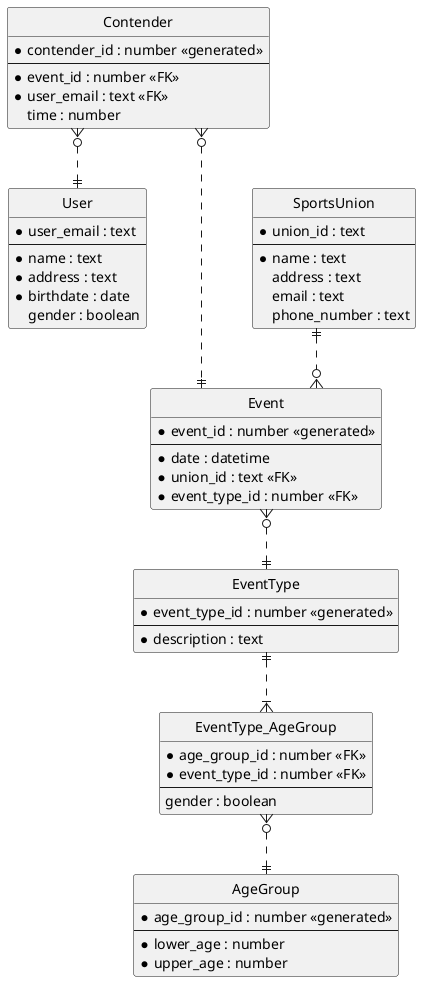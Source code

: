 @startuml
'https://plantuml.com/ie-diagram

' hide the spot
hide circle

' avoid problems with angled crows feet
skinparam linetype ortho

entity User {
  *user_email : text
  --
  *name : text
  *address : text
  *birthdate : date
  gender : boolean
}

entity Event {
  *event_id : number <<generated>>
  --
  *date : datetime
  *union_id : text <<FK>>
  *event_type_id : number <<FK>>
}

entity EventType {
  *event_type_id : number <<generated>>
  --
  *description : text
}
Event }o..|| EventType

entity Contender {
  *contender_id : number <<generated>>
  --
    * event_id : number <<FK>>
  * user_email : text <<FK>>
  time : number
}
Contender }o...|| Event
Contender }o..|| User


entity AgeGroup {
    *age_group_id : number <<generated>>
    --
    *lower_age : number
    *upper_age : number
}

entity EventType_AgeGroup {
    * age_group_id : number <<FK>>
    * event_type_id : number <<FK>>
    --
    gender : boolean
}
EventType ||..|{ EventType_AgeGroup
EventType_AgeGroup }o..|| AgeGroup

entity SportsUnion {
    *union_id : text
    --
    *name : text
    address : text
    email : text
    phone_number : text
}
SportsUnion ||..o{ Event



'User ||..o{ Event
'User |o..o{ Contender


@enduml